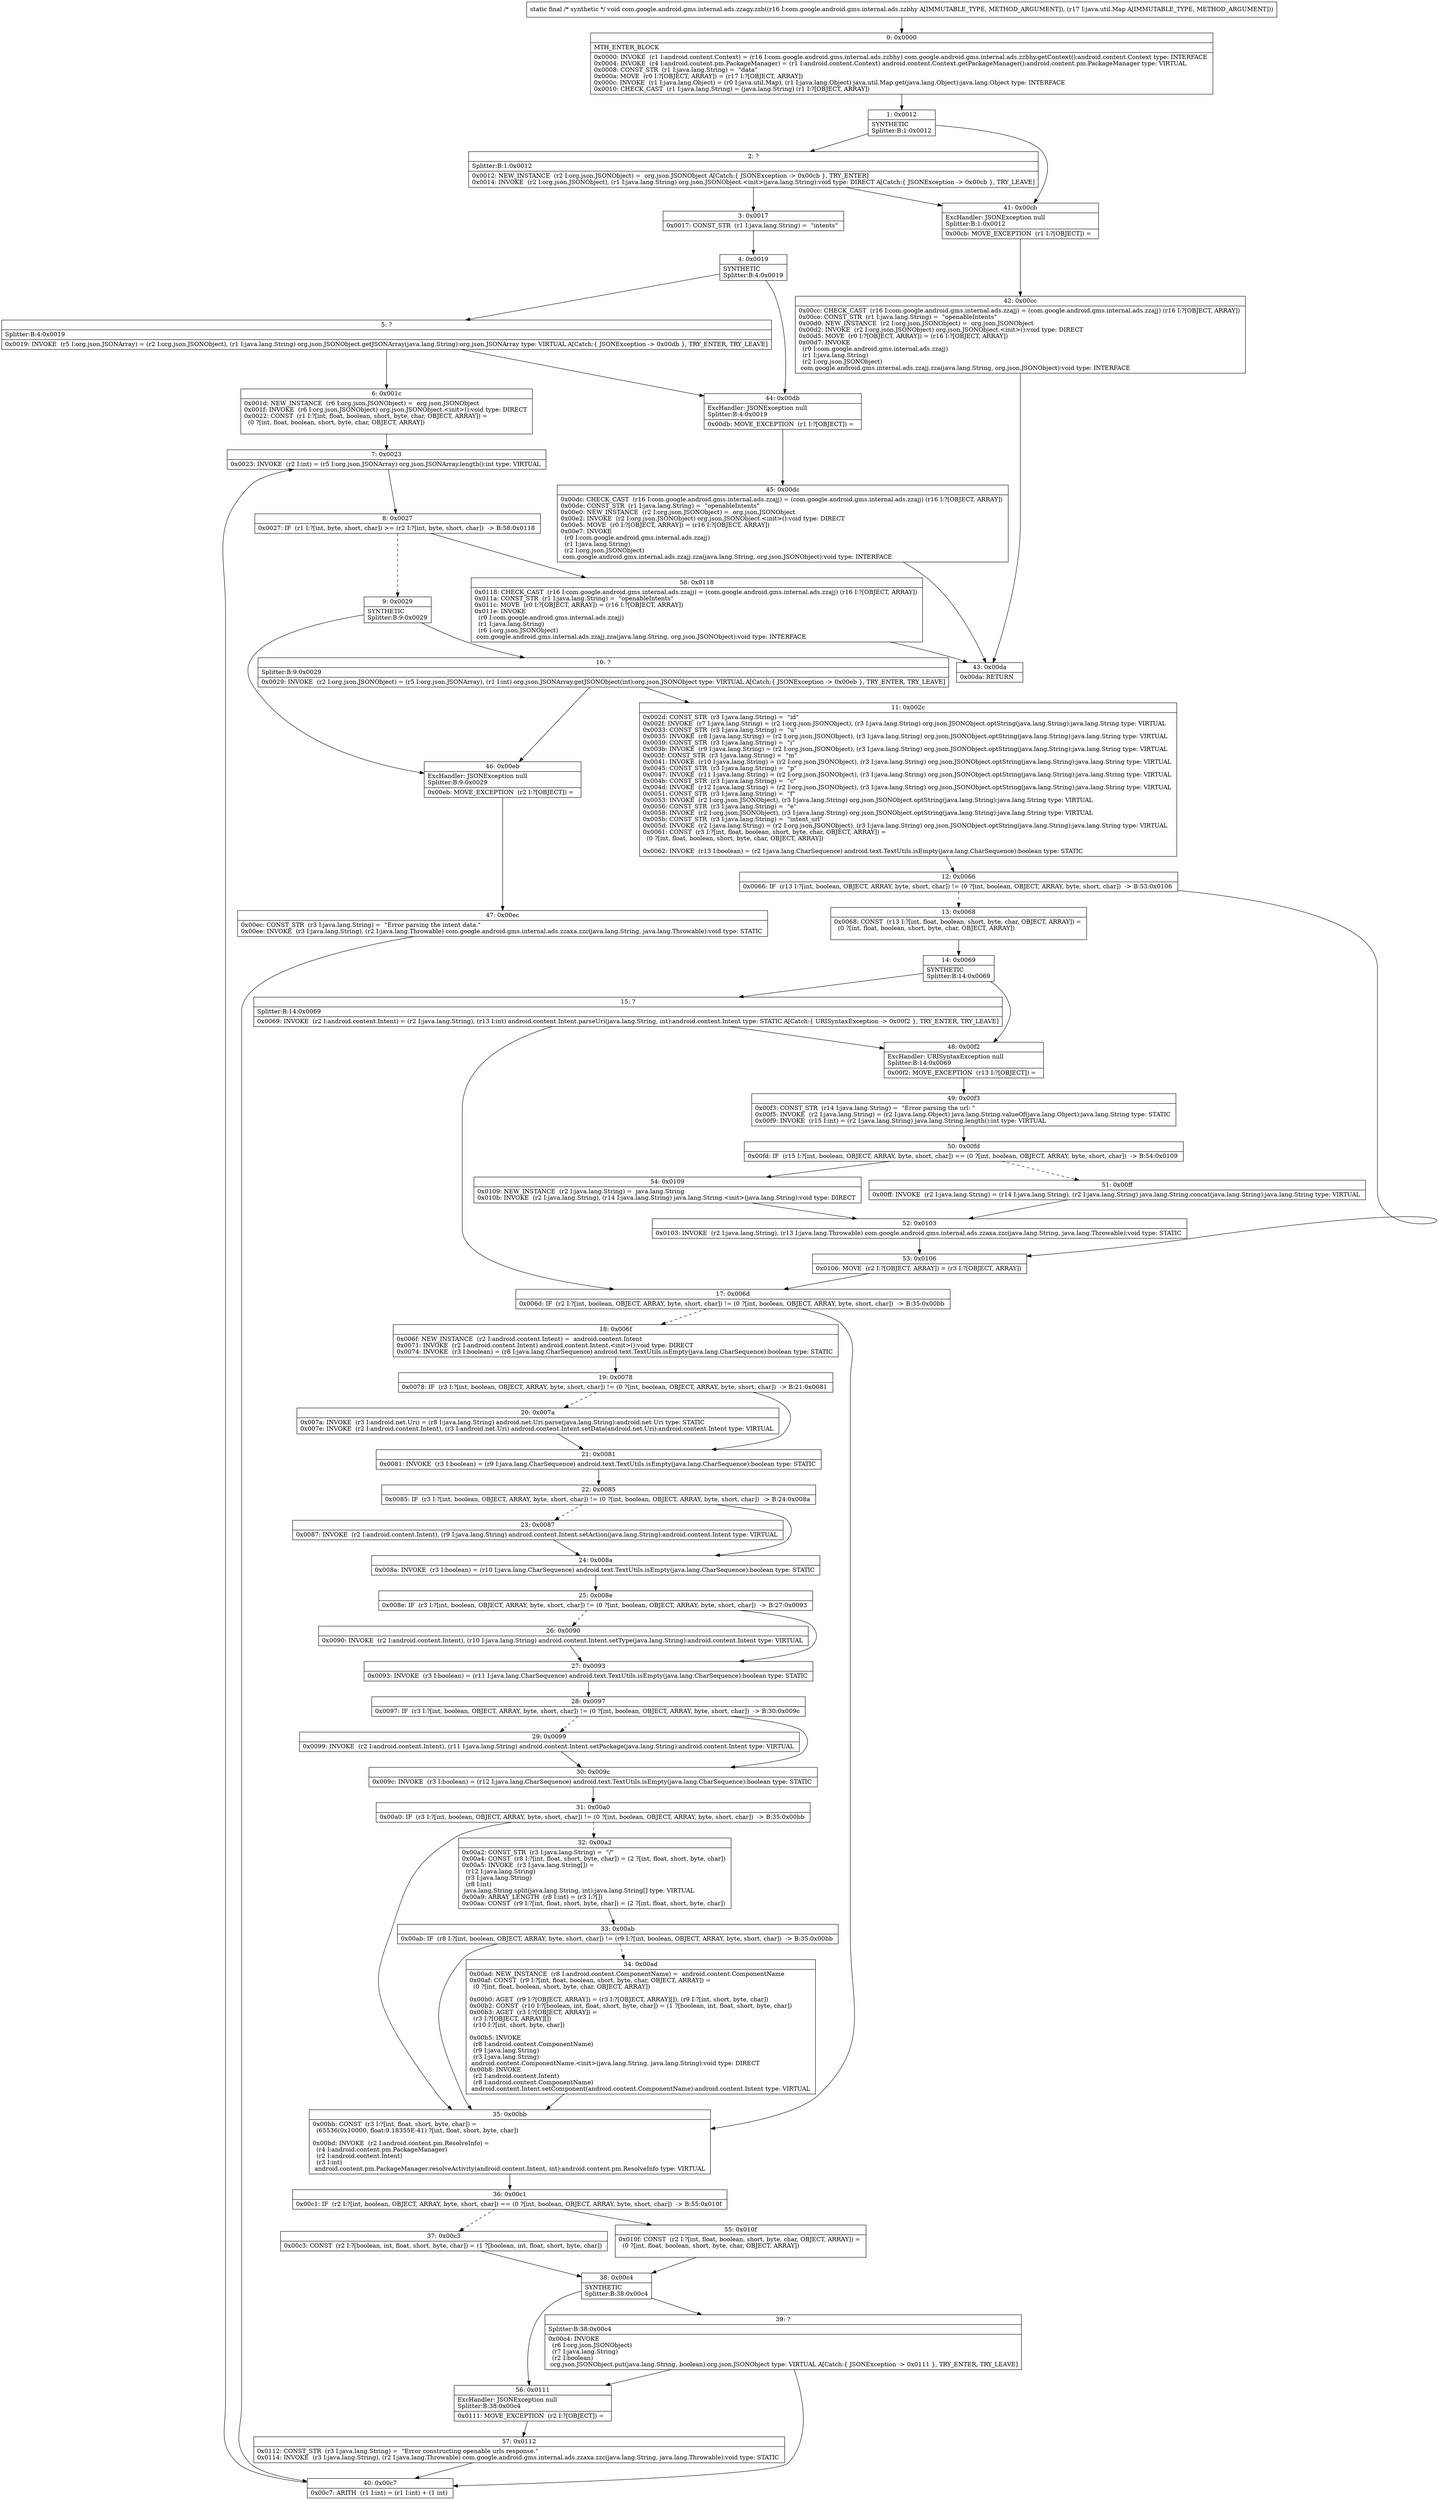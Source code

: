 digraph "CFG forcom.google.android.gms.internal.ads.zzagy.zzb(Lcom\/google\/android\/gms\/internal\/ads\/zzbhy;Ljava\/util\/Map;)V" {
Node_0 [shape=record,label="{0\:\ 0x0000|MTH_ENTER_BLOCK\l|0x0000: INVOKE  (r1 I:android.content.Context) = (r16 I:com.google.android.gms.internal.ads.zzbhy) com.google.android.gms.internal.ads.zzbhy.getContext():android.content.Context type: INTERFACE \l0x0004: INVOKE  (r4 I:android.content.pm.PackageManager) = (r1 I:android.content.Context) android.content.Context.getPackageManager():android.content.pm.PackageManager type: VIRTUAL \l0x0008: CONST_STR  (r1 I:java.lang.String) =  \"data\" \l0x000a: MOVE  (r0 I:?[OBJECT, ARRAY]) = (r17 I:?[OBJECT, ARRAY]) \l0x000c: INVOKE  (r1 I:java.lang.Object) = (r0 I:java.util.Map), (r1 I:java.lang.Object) java.util.Map.get(java.lang.Object):java.lang.Object type: INTERFACE \l0x0010: CHECK_CAST  (r1 I:java.lang.String) = (java.lang.String) (r1 I:?[OBJECT, ARRAY]) \l}"];
Node_1 [shape=record,label="{1\:\ 0x0012|SYNTHETIC\lSplitter:B:1:0x0012\l}"];
Node_2 [shape=record,label="{2\:\ ?|Splitter:B:1:0x0012\l|0x0012: NEW_INSTANCE  (r2 I:org.json.JSONObject) =  org.json.JSONObject A[Catch:\{ JSONException \-\> 0x00cb \}, TRY_ENTER]\l0x0014: INVOKE  (r2 I:org.json.JSONObject), (r1 I:java.lang.String) org.json.JSONObject.\<init\>(java.lang.String):void type: DIRECT A[Catch:\{ JSONException \-\> 0x00cb \}, TRY_LEAVE]\l}"];
Node_3 [shape=record,label="{3\:\ 0x0017|0x0017: CONST_STR  (r1 I:java.lang.String) =  \"intents\" \l}"];
Node_4 [shape=record,label="{4\:\ 0x0019|SYNTHETIC\lSplitter:B:4:0x0019\l}"];
Node_5 [shape=record,label="{5\:\ ?|Splitter:B:4:0x0019\l|0x0019: INVOKE  (r5 I:org.json.JSONArray) = (r2 I:org.json.JSONObject), (r1 I:java.lang.String) org.json.JSONObject.getJSONArray(java.lang.String):org.json.JSONArray type: VIRTUAL A[Catch:\{ JSONException \-\> 0x00db \}, TRY_ENTER, TRY_LEAVE]\l}"];
Node_6 [shape=record,label="{6\:\ 0x001c|0x001d: NEW_INSTANCE  (r6 I:org.json.JSONObject) =  org.json.JSONObject \l0x001f: INVOKE  (r6 I:org.json.JSONObject) org.json.JSONObject.\<init\>():void type: DIRECT \l0x0022: CONST  (r1 I:?[int, float, boolean, short, byte, char, OBJECT, ARRAY]) = \l  (0 ?[int, float, boolean, short, byte, char, OBJECT, ARRAY])\l \l}"];
Node_7 [shape=record,label="{7\:\ 0x0023|0x0023: INVOKE  (r2 I:int) = (r5 I:org.json.JSONArray) org.json.JSONArray.length():int type: VIRTUAL \l}"];
Node_8 [shape=record,label="{8\:\ 0x0027|0x0027: IF  (r1 I:?[int, byte, short, char]) \>= (r2 I:?[int, byte, short, char])  \-\> B:58:0x0118 \l}"];
Node_9 [shape=record,label="{9\:\ 0x0029|SYNTHETIC\lSplitter:B:9:0x0029\l}"];
Node_10 [shape=record,label="{10\:\ ?|Splitter:B:9:0x0029\l|0x0029: INVOKE  (r2 I:org.json.JSONObject) = (r5 I:org.json.JSONArray), (r1 I:int) org.json.JSONArray.getJSONObject(int):org.json.JSONObject type: VIRTUAL A[Catch:\{ JSONException \-\> 0x00eb \}, TRY_ENTER, TRY_LEAVE]\l}"];
Node_11 [shape=record,label="{11\:\ 0x002c|0x002d: CONST_STR  (r3 I:java.lang.String) =  \"id\" \l0x002f: INVOKE  (r7 I:java.lang.String) = (r2 I:org.json.JSONObject), (r3 I:java.lang.String) org.json.JSONObject.optString(java.lang.String):java.lang.String type: VIRTUAL \l0x0033: CONST_STR  (r3 I:java.lang.String) =  \"u\" \l0x0035: INVOKE  (r8 I:java.lang.String) = (r2 I:org.json.JSONObject), (r3 I:java.lang.String) org.json.JSONObject.optString(java.lang.String):java.lang.String type: VIRTUAL \l0x0039: CONST_STR  (r3 I:java.lang.String) =  \"i\" \l0x003b: INVOKE  (r9 I:java.lang.String) = (r2 I:org.json.JSONObject), (r3 I:java.lang.String) org.json.JSONObject.optString(java.lang.String):java.lang.String type: VIRTUAL \l0x003f: CONST_STR  (r3 I:java.lang.String) =  \"m\" \l0x0041: INVOKE  (r10 I:java.lang.String) = (r2 I:org.json.JSONObject), (r3 I:java.lang.String) org.json.JSONObject.optString(java.lang.String):java.lang.String type: VIRTUAL \l0x0045: CONST_STR  (r3 I:java.lang.String) =  \"p\" \l0x0047: INVOKE  (r11 I:java.lang.String) = (r2 I:org.json.JSONObject), (r3 I:java.lang.String) org.json.JSONObject.optString(java.lang.String):java.lang.String type: VIRTUAL \l0x004b: CONST_STR  (r3 I:java.lang.String) =  \"c\" \l0x004d: INVOKE  (r12 I:java.lang.String) = (r2 I:org.json.JSONObject), (r3 I:java.lang.String) org.json.JSONObject.optString(java.lang.String):java.lang.String type: VIRTUAL \l0x0051: CONST_STR  (r3 I:java.lang.String) =  \"f\" \l0x0053: INVOKE  (r2 I:org.json.JSONObject), (r3 I:java.lang.String) org.json.JSONObject.optString(java.lang.String):java.lang.String type: VIRTUAL \l0x0056: CONST_STR  (r3 I:java.lang.String) =  \"e\" \l0x0058: INVOKE  (r2 I:org.json.JSONObject), (r3 I:java.lang.String) org.json.JSONObject.optString(java.lang.String):java.lang.String type: VIRTUAL \l0x005b: CONST_STR  (r3 I:java.lang.String) =  \"intent_url\" \l0x005d: INVOKE  (r2 I:java.lang.String) = (r2 I:org.json.JSONObject), (r3 I:java.lang.String) org.json.JSONObject.optString(java.lang.String):java.lang.String type: VIRTUAL \l0x0061: CONST  (r3 I:?[int, float, boolean, short, byte, char, OBJECT, ARRAY]) = \l  (0 ?[int, float, boolean, short, byte, char, OBJECT, ARRAY])\l \l0x0062: INVOKE  (r13 I:boolean) = (r2 I:java.lang.CharSequence) android.text.TextUtils.isEmpty(java.lang.CharSequence):boolean type: STATIC \l}"];
Node_12 [shape=record,label="{12\:\ 0x0066|0x0066: IF  (r13 I:?[int, boolean, OBJECT, ARRAY, byte, short, char]) != (0 ?[int, boolean, OBJECT, ARRAY, byte, short, char])  \-\> B:53:0x0106 \l}"];
Node_13 [shape=record,label="{13\:\ 0x0068|0x0068: CONST  (r13 I:?[int, float, boolean, short, byte, char, OBJECT, ARRAY]) = \l  (0 ?[int, float, boolean, short, byte, char, OBJECT, ARRAY])\l \l}"];
Node_14 [shape=record,label="{14\:\ 0x0069|SYNTHETIC\lSplitter:B:14:0x0069\l}"];
Node_15 [shape=record,label="{15\:\ ?|Splitter:B:14:0x0069\l|0x0069: INVOKE  (r2 I:android.content.Intent) = (r2 I:java.lang.String), (r13 I:int) android.content.Intent.parseUri(java.lang.String, int):android.content.Intent type: STATIC A[Catch:\{ URISyntaxException \-\> 0x00f2 \}, TRY_ENTER, TRY_LEAVE]\l}"];
Node_17 [shape=record,label="{17\:\ 0x006d|0x006d: IF  (r2 I:?[int, boolean, OBJECT, ARRAY, byte, short, char]) != (0 ?[int, boolean, OBJECT, ARRAY, byte, short, char])  \-\> B:35:0x00bb \l}"];
Node_18 [shape=record,label="{18\:\ 0x006f|0x006f: NEW_INSTANCE  (r2 I:android.content.Intent) =  android.content.Intent \l0x0071: INVOKE  (r2 I:android.content.Intent) android.content.Intent.\<init\>():void type: DIRECT \l0x0074: INVOKE  (r3 I:boolean) = (r8 I:java.lang.CharSequence) android.text.TextUtils.isEmpty(java.lang.CharSequence):boolean type: STATIC \l}"];
Node_19 [shape=record,label="{19\:\ 0x0078|0x0078: IF  (r3 I:?[int, boolean, OBJECT, ARRAY, byte, short, char]) != (0 ?[int, boolean, OBJECT, ARRAY, byte, short, char])  \-\> B:21:0x0081 \l}"];
Node_20 [shape=record,label="{20\:\ 0x007a|0x007a: INVOKE  (r3 I:android.net.Uri) = (r8 I:java.lang.String) android.net.Uri.parse(java.lang.String):android.net.Uri type: STATIC \l0x007e: INVOKE  (r2 I:android.content.Intent), (r3 I:android.net.Uri) android.content.Intent.setData(android.net.Uri):android.content.Intent type: VIRTUAL \l}"];
Node_21 [shape=record,label="{21\:\ 0x0081|0x0081: INVOKE  (r3 I:boolean) = (r9 I:java.lang.CharSequence) android.text.TextUtils.isEmpty(java.lang.CharSequence):boolean type: STATIC \l}"];
Node_22 [shape=record,label="{22\:\ 0x0085|0x0085: IF  (r3 I:?[int, boolean, OBJECT, ARRAY, byte, short, char]) != (0 ?[int, boolean, OBJECT, ARRAY, byte, short, char])  \-\> B:24:0x008a \l}"];
Node_23 [shape=record,label="{23\:\ 0x0087|0x0087: INVOKE  (r2 I:android.content.Intent), (r9 I:java.lang.String) android.content.Intent.setAction(java.lang.String):android.content.Intent type: VIRTUAL \l}"];
Node_24 [shape=record,label="{24\:\ 0x008a|0x008a: INVOKE  (r3 I:boolean) = (r10 I:java.lang.CharSequence) android.text.TextUtils.isEmpty(java.lang.CharSequence):boolean type: STATIC \l}"];
Node_25 [shape=record,label="{25\:\ 0x008e|0x008e: IF  (r3 I:?[int, boolean, OBJECT, ARRAY, byte, short, char]) != (0 ?[int, boolean, OBJECT, ARRAY, byte, short, char])  \-\> B:27:0x0093 \l}"];
Node_26 [shape=record,label="{26\:\ 0x0090|0x0090: INVOKE  (r2 I:android.content.Intent), (r10 I:java.lang.String) android.content.Intent.setType(java.lang.String):android.content.Intent type: VIRTUAL \l}"];
Node_27 [shape=record,label="{27\:\ 0x0093|0x0093: INVOKE  (r3 I:boolean) = (r11 I:java.lang.CharSequence) android.text.TextUtils.isEmpty(java.lang.CharSequence):boolean type: STATIC \l}"];
Node_28 [shape=record,label="{28\:\ 0x0097|0x0097: IF  (r3 I:?[int, boolean, OBJECT, ARRAY, byte, short, char]) != (0 ?[int, boolean, OBJECT, ARRAY, byte, short, char])  \-\> B:30:0x009c \l}"];
Node_29 [shape=record,label="{29\:\ 0x0099|0x0099: INVOKE  (r2 I:android.content.Intent), (r11 I:java.lang.String) android.content.Intent.setPackage(java.lang.String):android.content.Intent type: VIRTUAL \l}"];
Node_30 [shape=record,label="{30\:\ 0x009c|0x009c: INVOKE  (r3 I:boolean) = (r12 I:java.lang.CharSequence) android.text.TextUtils.isEmpty(java.lang.CharSequence):boolean type: STATIC \l}"];
Node_31 [shape=record,label="{31\:\ 0x00a0|0x00a0: IF  (r3 I:?[int, boolean, OBJECT, ARRAY, byte, short, char]) != (0 ?[int, boolean, OBJECT, ARRAY, byte, short, char])  \-\> B:35:0x00bb \l}"];
Node_32 [shape=record,label="{32\:\ 0x00a2|0x00a2: CONST_STR  (r3 I:java.lang.String) =  \"\/\" \l0x00a4: CONST  (r8 I:?[int, float, short, byte, char]) = (2 ?[int, float, short, byte, char]) \l0x00a5: INVOKE  (r3 I:java.lang.String[]) = \l  (r12 I:java.lang.String)\l  (r3 I:java.lang.String)\l  (r8 I:int)\l java.lang.String.split(java.lang.String, int):java.lang.String[] type: VIRTUAL \l0x00a9: ARRAY_LENGTH  (r8 I:int) = (r3 I:?[]) \l0x00aa: CONST  (r9 I:?[int, float, short, byte, char]) = (2 ?[int, float, short, byte, char]) \l}"];
Node_33 [shape=record,label="{33\:\ 0x00ab|0x00ab: IF  (r8 I:?[int, boolean, OBJECT, ARRAY, byte, short, char]) != (r9 I:?[int, boolean, OBJECT, ARRAY, byte, short, char])  \-\> B:35:0x00bb \l}"];
Node_34 [shape=record,label="{34\:\ 0x00ad|0x00ad: NEW_INSTANCE  (r8 I:android.content.ComponentName) =  android.content.ComponentName \l0x00af: CONST  (r9 I:?[int, float, boolean, short, byte, char, OBJECT, ARRAY]) = \l  (0 ?[int, float, boolean, short, byte, char, OBJECT, ARRAY])\l \l0x00b0: AGET  (r9 I:?[OBJECT, ARRAY]) = (r3 I:?[OBJECT, ARRAY][]), (r9 I:?[int, short, byte, char]) \l0x00b2: CONST  (r10 I:?[boolean, int, float, short, byte, char]) = (1 ?[boolean, int, float, short, byte, char]) \l0x00b3: AGET  (r3 I:?[OBJECT, ARRAY]) = \l  (r3 I:?[OBJECT, ARRAY][])\l  (r10 I:?[int, short, byte, char])\l \l0x00b5: INVOKE  \l  (r8 I:android.content.ComponentName)\l  (r9 I:java.lang.String)\l  (r3 I:java.lang.String)\l android.content.ComponentName.\<init\>(java.lang.String, java.lang.String):void type: DIRECT \l0x00b8: INVOKE  \l  (r2 I:android.content.Intent)\l  (r8 I:android.content.ComponentName)\l android.content.Intent.setComponent(android.content.ComponentName):android.content.Intent type: VIRTUAL \l}"];
Node_35 [shape=record,label="{35\:\ 0x00bb|0x00bb: CONST  (r3 I:?[int, float, short, byte, char]) = \l  (65536(0x10000, float:9.18355E\-41) ?[int, float, short, byte, char])\l \l0x00bd: INVOKE  (r2 I:android.content.pm.ResolveInfo) = \l  (r4 I:android.content.pm.PackageManager)\l  (r2 I:android.content.Intent)\l  (r3 I:int)\l android.content.pm.PackageManager.resolveActivity(android.content.Intent, int):android.content.pm.ResolveInfo type: VIRTUAL \l}"];
Node_36 [shape=record,label="{36\:\ 0x00c1|0x00c1: IF  (r2 I:?[int, boolean, OBJECT, ARRAY, byte, short, char]) == (0 ?[int, boolean, OBJECT, ARRAY, byte, short, char])  \-\> B:55:0x010f \l}"];
Node_37 [shape=record,label="{37\:\ 0x00c3|0x00c3: CONST  (r2 I:?[boolean, int, float, short, byte, char]) = (1 ?[boolean, int, float, short, byte, char]) \l}"];
Node_38 [shape=record,label="{38\:\ 0x00c4|SYNTHETIC\lSplitter:B:38:0x00c4\l}"];
Node_39 [shape=record,label="{39\:\ ?|Splitter:B:38:0x00c4\l|0x00c4: INVOKE  \l  (r6 I:org.json.JSONObject)\l  (r7 I:java.lang.String)\l  (r2 I:boolean)\l org.json.JSONObject.put(java.lang.String, boolean):org.json.JSONObject type: VIRTUAL A[Catch:\{ JSONException \-\> 0x0111 \}, TRY_ENTER, TRY_LEAVE]\l}"];
Node_40 [shape=record,label="{40\:\ 0x00c7|0x00c7: ARITH  (r1 I:int) = (r1 I:int) + (1 int) \l}"];
Node_41 [shape=record,label="{41\:\ 0x00cb|ExcHandler: JSONException null\lSplitter:B:1:0x0012\l|0x00cb: MOVE_EXCEPTION  (r1 I:?[OBJECT]) =  \l}"];
Node_42 [shape=record,label="{42\:\ 0x00cc|0x00cc: CHECK_CAST  (r16 I:com.google.android.gms.internal.ads.zzajj) = (com.google.android.gms.internal.ads.zzajj) (r16 I:?[OBJECT, ARRAY]) \l0x00ce: CONST_STR  (r1 I:java.lang.String) =  \"openableIntents\" \l0x00d0: NEW_INSTANCE  (r2 I:org.json.JSONObject) =  org.json.JSONObject \l0x00d2: INVOKE  (r2 I:org.json.JSONObject) org.json.JSONObject.\<init\>():void type: DIRECT \l0x00d5: MOVE  (r0 I:?[OBJECT, ARRAY]) = (r16 I:?[OBJECT, ARRAY]) \l0x00d7: INVOKE  \l  (r0 I:com.google.android.gms.internal.ads.zzajj)\l  (r1 I:java.lang.String)\l  (r2 I:org.json.JSONObject)\l com.google.android.gms.internal.ads.zzajj.zza(java.lang.String, org.json.JSONObject):void type: INTERFACE \l}"];
Node_43 [shape=record,label="{43\:\ 0x00da|0x00da: RETURN   \l}"];
Node_44 [shape=record,label="{44\:\ 0x00db|ExcHandler: JSONException null\lSplitter:B:4:0x0019\l|0x00db: MOVE_EXCEPTION  (r1 I:?[OBJECT]) =  \l}"];
Node_45 [shape=record,label="{45\:\ 0x00dc|0x00dc: CHECK_CAST  (r16 I:com.google.android.gms.internal.ads.zzajj) = (com.google.android.gms.internal.ads.zzajj) (r16 I:?[OBJECT, ARRAY]) \l0x00de: CONST_STR  (r1 I:java.lang.String) =  \"openableIntents\" \l0x00e0: NEW_INSTANCE  (r2 I:org.json.JSONObject) =  org.json.JSONObject \l0x00e2: INVOKE  (r2 I:org.json.JSONObject) org.json.JSONObject.\<init\>():void type: DIRECT \l0x00e5: MOVE  (r0 I:?[OBJECT, ARRAY]) = (r16 I:?[OBJECT, ARRAY]) \l0x00e7: INVOKE  \l  (r0 I:com.google.android.gms.internal.ads.zzajj)\l  (r1 I:java.lang.String)\l  (r2 I:org.json.JSONObject)\l com.google.android.gms.internal.ads.zzajj.zza(java.lang.String, org.json.JSONObject):void type: INTERFACE \l}"];
Node_46 [shape=record,label="{46\:\ 0x00eb|ExcHandler: JSONException null\lSplitter:B:9:0x0029\l|0x00eb: MOVE_EXCEPTION  (r2 I:?[OBJECT]) =  \l}"];
Node_47 [shape=record,label="{47\:\ 0x00ec|0x00ec: CONST_STR  (r3 I:java.lang.String) =  \"Error parsing the intent data.\" \l0x00ee: INVOKE  (r3 I:java.lang.String), (r2 I:java.lang.Throwable) com.google.android.gms.internal.ads.zzaxa.zzc(java.lang.String, java.lang.Throwable):void type: STATIC \l}"];
Node_48 [shape=record,label="{48\:\ 0x00f2|ExcHandler: URISyntaxException null\lSplitter:B:14:0x0069\l|0x00f2: MOVE_EXCEPTION  (r13 I:?[OBJECT]) =  \l}"];
Node_49 [shape=record,label="{49\:\ 0x00f3|0x00f3: CONST_STR  (r14 I:java.lang.String) =  \"Error parsing the url: \" \l0x00f5: INVOKE  (r2 I:java.lang.String) = (r2 I:java.lang.Object) java.lang.String.valueOf(java.lang.Object):java.lang.String type: STATIC \l0x00f9: INVOKE  (r15 I:int) = (r2 I:java.lang.String) java.lang.String.length():int type: VIRTUAL \l}"];
Node_50 [shape=record,label="{50\:\ 0x00fd|0x00fd: IF  (r15 I:?[int, boolean, OBJECT, ARRAY, byte, short, char]) == (0 ?[int, boolean, OBJECT, ARRAY, byte, short, char])  \-\> B:54:0x0109 \l}"];
Node_51 [shape=record,label="{51\:\ 0x00ff|0x00ff: INVOKE  (r2 I:java.lang.String) = (r14 I:java.lang.String), (r2 I:java.lang.String) java.lang.String.concat(java.lang.String):java.lang.String type: VIRTUAL \l}"];
Node_52 [shape=record,label="{52\:\ 0x0103|0x0103: INVOKE  (r2 I:java.lang.String), (r13 I:java.lang.Throwable) com.google.android.gms.internal.ads.zzaxa.zzc(java.lang.String, java.lang.Throwable):void type: STATIC \l}"];
Node_53 [shape=record,label="{53\:\ 0x0106|0x0106: MOVE  (r2 I:?[OBJECT, ARRAY]) = (r3 I:?[OBJECT, ARRAY]) \l}"];
Node_54 [shape=record,label="{54\:\ 0x0109|0x0109: NEW_INSTANCE  (r2 I:java.lang.String) =  java.lang.String \l0x010b: INVOKE  (r2 I:java.lang.String), (r14 I:java.lang.String) java.lang.String.\<init\>(java.lang.String):void type: DIRECT \l}"];
Node_55 [shape=record,label="{55\:\ 0x010f|0x010f: CONST  (r2 I:?[int, float, boolean, short, byte, char, OBJECT, ARRAY]) = \l  (0 ?[int, float, boolean, short, byte, char, OBJECT, ARRAY])\l \l}"];
Node_56 [shape=record,label="{56\:\ 0x0111|ExcHandler: JSONException null\lSplitter:B:38:0x00c4\l|0x0111: MOVE_EXCEPTION  (r2 I:?[OBJECT]) =  \l}"];
Node_57 [shape=record,label="{57\:\ 0x0112|0x0112: CONST_STR  (r3 I:java.lang.String) =  \"Error constructing openable urls response.\" \l0x0114: INVOKE  (r3 I:java.lang.String), (r2 I:java.lang.Throwable) com.google.android.gms.internal.ads.zzaxa.zzc(java.lang.String, java.lang.Throwable):void type: STATIC \l}"];
Node_58 [shape=record,label="{58\:\ 0x0118|0x0118: CHECK_CAST  (r16 I:com.google.android.gms.internal.ads.zzajj) = (com.google.android.gms.internal.ads.zzajj) (r16 I:?[OBJECT, ARRAY]) \l0x011a: CONST_STR  (r1 I:java.lang.String) =  \"openableIntents\" \l0x011c: MOVE  (r0 I:?[OBJECT, ARRAY]) = (r16 I:?[OBJECT, ARRAY]) \l0x011e: INVOKE  \l  (r0 I:com.google.android.gms.internal.ads.zzajj)\l  (r1 I:java.lang.String)\l  (r6 I:org.json.JSONObject)\l com.google.android.gms.internal.ads.zzajj.zza(java.lang.String, org.json.JSONObject):void type: INTERFACE \l}"];
MethodNode[shape=record,label="{static final \/* synthetic *\/ void com.google.android.gms.internal.ads.zzagy.zzb((r16 I:com.google.android.gms.internal.ads.zzbhy A[IMMUTABLE_TYPE, METHOD_ARGUMENT]), (r17 I:java.util.Map A[IMMUTABLE_TYPE, METHOD_ARGUMENT])) }"];
MethodNode -> Node_0;
Node_0 -> Node_1;
Node_1 -> Node_2;
Node_1 -> Node_41;
Node_2 -> Node_3;
Node_2 -> Node_41;
Node_3 -> Node_4;
Node_4 -> Node_5;
Node_4 -> Node_44;
Node_5 -> Node_6;
Node_5 -> Node_44;
Node_6 -> Node_7;
Node_7 -> Node_8;
Node_8 -> Node_9[style=dashed];
Node_8 -> Node_58;
Node_9 -> Node_10;
Node_9 -> Node_46;
Node_10 -> Node_11;
Node_10 -> Node_46;
Node_11 -> Node_12;
Node_12 -> Node_13[style=dashed];
Node_12 -> Node_53;
Node_13 -> Node_14;
Node_14 -> Node_15;
Node_14 -> Node_48;
Node_15 -> Node_48;
Node_15 -> Node_17;
Node_17 -> Node_18[style=dashed];
Node_17 -> Node_35;
Node_18 -> Node_19;
Node_19 -> Node_20[style=dashed];
Node_19 -> Node_21;
Node_20 -> Node_21;
Node_21 -> Node_22;
Node_22 -> Node_23[style=dashed];
Node_22 -> Node_24;
Node_23 -> Node_24;
Node_24 -> Node_25;
Node_25 -> Node_26[style=dashed];
Node_25 -> Node_27;
Node_26 -> Node_27;
Node_27 -> Node_28;
Node_28 -> Node_29[style=dashed];
Node_28 -> Node_30;
Node_29 -> Node_30;
Node_30 -> Node_31;
Node_31 -> Node_32[style=dashed];
Node_31 -> Node_35;
Node_32 -> Node_33;
Node_33 -> Node_34[style=dashed];
Node_33 -> Node_35;
Node_34 -> Node_35;
Node_35 -> Node_36;
Node_36 -> Node_37[style=dashed];
Node_36 -> Node_55;
Node_37 -> Node_38;
Node_38 -> Node_39;
Node_38 -> Node_56;
Node_39 -> Node_40;
Node_39 -> Node_56;
Node_40 -> Node_7;
Node_41 -> Node_42;
Node_42 -> Node_43;
Node_44 -> Node_45;
Node_45 -> Node_43;
Node_46 -> Node_47;
Node_47 -> Node_40;
Node_48 -> Node_49;
Node_49 -> Node_50;
Node_50 -> Node_51[style=dashed];
Node_50 -> Node_54;
Node_51 -> Node_52;
Node_52 -> Node_53;
Node_53 -> Node_17;
Node_54 -> Node_52;
Node_55 -> Node_38;
Node_56 -> Node_57;
Node_57 -> Node_40;
Node_58 -> Node_43;
}

